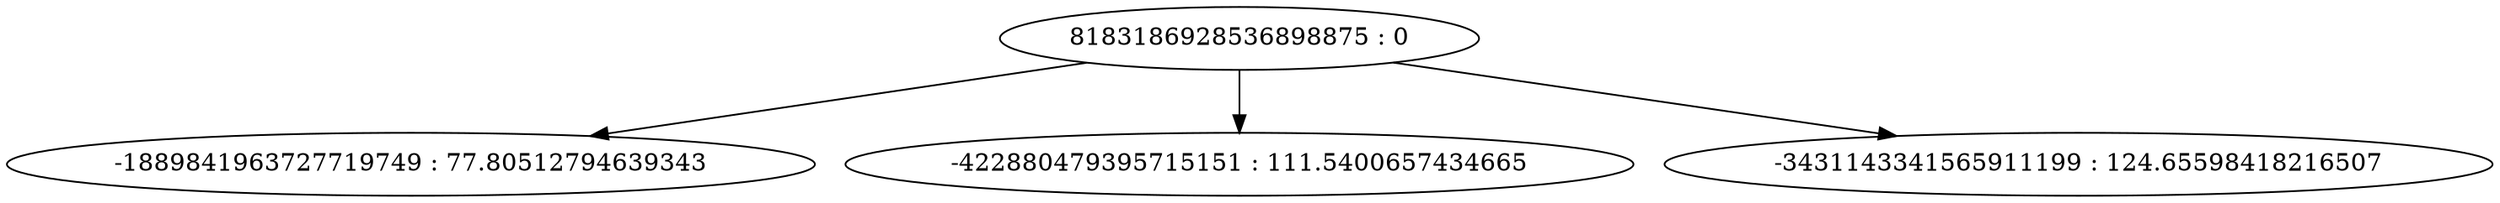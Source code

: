digraph "debug_plots/tree_1.dot" {
	0 [label="8183186928536898875 : 0"]
	1 [label="-1889841963727719749 : 77.80512794639343"]
	2 [label="-422880479395715151 : 111.5400657434665"]
	3 [label="-3431143341565911199 : 124.65598418216507"]
	0 -> 1
	0 -> 2
	0 -> 3
}

